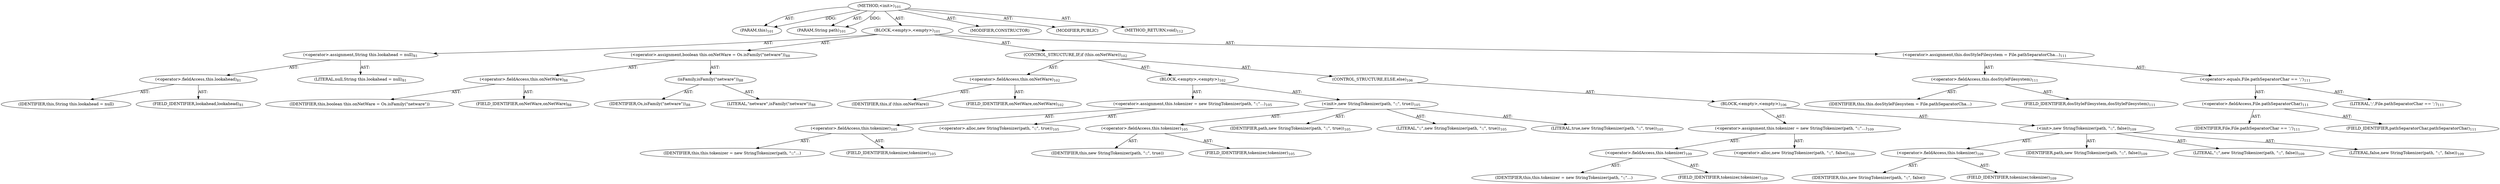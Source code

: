 digraph "&lt;init&gt;" {  
"111669149696" [label = <(METHOD,&lt;init&gt;)<SUB>101</SUB>> ]
"115964116992" [label = <(PARAM,this)<SUB>101</SUB>> ]
"115964116993" [label = <(PARAM,String path)<SUB>101</SUB>> ]
"25769803776" [label = <(BLOCK,&lt;empty&gt;,&lt;empty&gt;)<SUB>101</SUB>> ]
"30064771072" [label = <(&lt;operator&gt;.assignment,String this.lookahead = null)<SUB>81</SUB>> ]
"30064771073" [label = <(&lt;operator&gt;.fieldAccess,this.lookahead)<SUB>81</SUB>> ]
"68719476736" [label = <(IDENTIFIER,this,String this.lookahead = null)> ]
"55834574848" [label = <(FIELD_IDENTIFIER,lookahead,lookahead)<SUB>81</SUB>> ]
"90194313216" [label = <(LITERAL,null,String this.lookahead = null)<SUB>81</SUB>> ]
"30064771074" [label = <(&lt;operator&gt;.assignment,boolean this.onNetWare = Os.isFamily(&quot;netware&quot;))<SUB>88</SUB>> ]
"30064771075" [label = <(&lt;operator&gt;.fieldAccess,this.onNetWare)<SUB>88</SUB>> ]
"68719476737" [label = <(IDENTIFIER,this,boolean this.onNetWare = Os.isFamily(&quot;netware&quot;))> ]
"55834574849" [label = <(FIELD_IDENTIFIER,onNetWare,onNetWare)<SUB>88</SUB>> ]
"30064771076" [label = <(isFamily,isFamily(&quot;netware&quot;))<SUB>88</SUB>> ]
"68719476738" [label = <(IDENTIFIER,Os,isFamily(&quot;netware&quot;))<SUB>88</SUB>> ]
"90194313217" [label = <(LITERAL,&quot;netware&quot;,isFamily(&quot;netware&quot;))<SUB>88</SUB>> ]
"47244640256" [label = <(CONTROL_STRUCTURE,IF,if (this.onNetWare))<SUB>102</SUB>> ]
"30064771077" [label = <(&lt;operator&gt;.fieldAccess,this.onNetWare)<SUB>102</SUB>> ]
"68719476739" [label = <(IDENTIFIER,this,if (this.onNetWare))> ]
"55834574850" [label = <(FIELD_IDENTIFIER,onNetWare,onNetWare)<SUB>102</SUB>> ]
"25769803777" [label = <(BLOCK,&lt;empty&gt;,&lt;empty&gt;)<SUB>102</SUB>> ]
"30064771078" [label = <(&lt;operator&gt;.assignment,this.tokenizer = new StringTokenizer(path, &quot;:;&quot;...)<SUB>105</SUB>> ]
"30064771079" [label = <(&lt;operator&gt;.fieldAccess,this.tokenizer)<SUB>105</SUB>> ]
"68719476740" [label = <(IDENTIFIER,this,this.tokenizer = new StringTokenizer(path, &quot;:;&quot;...)> ]
"55834574851" [label = <(FIELD_IDENTIFIER,tokenizer,tokenizer)<SUB>105</SUB>> ]
"30064771080" [label = <(&lt;operator&gt;.alloc,new StringTokenizer(path, &quot;:;&quot;, true))<SUB>105</SUB>> ]
"30064771081" [label = <(&lt;init&gt;,new StringTokenizer(path, &quot;:;&quot;, true))<SUB>105</SUB>> ]
"30064771082" [label = <(&lt;operator&gt;.fieldAccess,this.tokenizer)<SUB>105</SUB>> ]
"68719476741" [label = <(IDENTIFIER,this,new StringTokenizer(path, &quot;:;&quot;, true))> ]
"55834574852" [label = <(FIELD_IDENTIFIER,tokenizer,tokenizer)<SUB>105</SUB>> ]
"68719476742" [label = <(IDENTIFIER,path,new StringTokenizer(path, &quot;:;&quot;, true))<SUB>105</SUB>> ]
"90194313218" [label = <(LITERAL,&quot;:;&quot;,new StringTokenizer(path, &quot;:;&quot;, true))<SUB>105</SUB>> ]
"90194313219" [label = <(LITERAL,true,new StringTokenizer(path, &quot;:;&quot;, true))<SUB>105</SUB>> ]
"47244640257" [label = <(CONTROL_STRUCTURE,ELSE,else)<SUB>106</SUB>> ]
"25769803778" [label = <(BLOCK,&lt;empty&gt;,&lt;empty&gt;)<SUB>106</SUB>> ]
"30064771083" [label = <(&lt;operator&gt;.assignment,this.tokenizer = new StringTokenizer(path, &quot;:;&quot;...)<SUB>109</SUB>> ]
"30064771084" [label = <(&lt;operator&gt;.fieldAccess,this.tokenizer)<SUB>109</SUB>> ]
"68719476743" [label = <(IDENTIFIER,this,this.tokenizer = new StringTokenizer(path, &quot;:;&quot;...)> ]
"55834574853" [label = <(FIELD_IDENTIFIER,tokenizer,tokenizer)<SUB>109</SUB>> ]
"30064771085" [label = <(&lt;operator&gt;.alloc,new StringTokenizer(path, &quot;:;&quot;, false))<SUB>109</SUB>> ]
"30064771086" [label = <(&lt;init&gt;,new StringTokenizer(path, &quot;:;&quot;, false))<SUB>109</SUB>> ]
"30064771087" [label = <(&lt;operator&gt;.fieldAccess,this.tokenizer)<SUB>109</SUB>> ]
"68719476744" [label = <(IDENTIFIER,this,new StringTokenizer(path, &quot;:;&quot;, false))> ]
"55834574854" [label = <(FIELD_IDENTIFIER,tokenizer,tokenizer)<SUB>109</SUB>> ]
"68719476745" [label = <(IDENTIFIER,path,new StringTokenizer(path, &quot;:;&quot;, false))<SUB>109</SUB>> ]
"90194313220" [label = <(LITERAL,&quot;:;&quot;,new StringTokenizer(path, &quot;:;&quot;, false))<SUB>109</SUB>> ]
"90194313221" [label = <(LITERAL,false,new StringTokenizer(path, &quot;:;&quot;, false))<SUB>109</SUB>> ]
"30064771088" [label = <(&lt;operator&gt;.assignment,this.dosStyleFilesystem = File.pathSeparatorCha...)<SUB>111</SUB>> ]
"30064771089" [label = <(&lt;operator&gt;.fieldAccess,this.dosStyleFilesystem)<SUB>111</SUB>> ]
"68719476746" [label = <(IDENTIFIER,this,this.dosStyleFilesystem = File.pathSeparatorCha...)> ]
"55834574855" [label = <(FIELD_IDENTIFIER,dosStyleFilesystem,dosStyleFilesystem)<SUB>111</SUB>> ]
"30064771090" [label = <(&lt;operator&gt;.equals,File.pathSeparatorChar == ';')<SUB>111</SUB>> ]
"30064771091" [label = <(&lt;operator&gt;.fieldAccess,File.pathSeparatorChar)<SUB>111</SUB>> ]
"68719476747" [label = <(IDENTIFIER,File,File.pathSeparatorChar == ';')<SUB>111</SUB>> ]
"55834574856" [label = <(FIELD_IDENTIFIER,pathSeparatorChar,pathSeparatorChar)<SUB>111</SUB>> ]
"90194313222" [label = <(LITERAL,';',File.pathSeparatorChar == ';')<SUB>111</SUB>> ]
"133143986180" [label = <(MODIFIER,CONSTRUCTOR)> ]
"133143986181" [label = <(MODIFIER,PUBLIC)> ]
"128849018880" [label = <(METHOD_RETURN,void)<SUB>112</SUB>> ]
  "111669149696" -> "115964116992"  [ label = "AST: "] 
  "111669149696" -> "115964116993"  [ label = "AST: "] 
  "111669149696" -> "25769803776"  [ label = "AST: "] 
  "111669149696" -> "133143986180"  [ label = "AST: "] 
  "111669149696" -> "133143986181"  [ label = "AST: "] 
  "111669149696" -> "128849018880"  [ label = "AST: "] 
  "25769803776" -> "30064771072"  [ label = "AST: "] 
  "25769803776" -> "30064771074"  [ label = "AST: "] 
  "25769803776" -> "47244640256"  [ label = "AST: "] 
  "25769803776" -> "30064771088"  [ label = "AST: "] 
  "30064771072" -> "30064771073"  [ label = "AST: "] 
  "30064771072" -> "90194313216"  [ label = "AST: "] 
  "30064771073" -> "68719476736"  [ label = "AST: "] 
  "30064771073" -> "55834574848"  [ label = "AST: "] 
  "30064771074" -> "30064771075"  [ label = "AST: "] 
  "30064771074" -> "30064771076"  [ label = "AST: "] 
  "30064771075" -> "68719476737"  [ label = "AST: "] 
  "30064771075" -> "55834574849"  [ label = "AST: "] 
  "30064771076" -> "68719476738"  [ label = "AST: "] 
  "30064771076" -> "90194313217"  [ label = "AST: "] 
  "47244640256" -> "30064771077"  [ label = "AST: "] 
  "47244640256" -> "25769803777"  [ label = "AST: "] 
  "47244640256" -> "47244640257"  [ label = "AST: "] 
  "30064771077" -> "68719476739"  [ label = "AST: "] 
  "30064771077" -> "55834574850"  [ label = "AST: "] 
  "25769803777" -> "30064771078"  [ label = "AST: "] 
  "25769803777" -> "30064771081"  [ label = "AST: "] 
  "30064771078" -> "30064771079"  [ label = "AST: "] 
  "30064771078" -> "30064771080"  [ label = "AST: "] 
  "30064771079" -> "68719476740"  [ label = "AST: "] 
  "30064771079" -> "55834574851"  [ label = "AST: "] 
  "30064771081" -> "30064771082"  [ label = "AST: "] 
  "30064771081" -> "68719476742"  [ label = "AST: "] 
  "30064771081" -> "90194313218"  [ label = "AST: "] 
  "30064771081" -> "90194313219"  [ label = "AST: "] 
  "30064771082" -> "68719476741"  [ label = "AST: "] 
  "30064771082" -> "55834574852"  [ label = "AST: "] 
  "47244640257" -> "25769803778"  [ label = "AST: "] 
  "25769803778" -> "30064771083"  [ label = "AST: "] 
  "25769803778" -> "30064771086"  [ label = "AST: "] 
  "30064771083" -> "30064771084"  [ label = "AST: "] 
  "30064771083" -> "30064771085"  [ label = "AST: "] 
  "30064771084" -> "68719476743"  [ label = "AST: "] 
  "30064771084" -> "55834574853"  [ label = "AST: "] 
  "30064771086" -> "30064771087"  [ label = "AST: "] 
  "30064771086" -> "68719476745"  [ label = "AST: "] 
  "30064771086" -> "90194313220"  [ label = "AST: "] 
  "30064771086" -> "90194313221"  [ label = "AST: "] 
  "30064771087" -> "68719476744"  [ label = "AST: "] 
  "30064771087" -> "55834574854"  [ label = "AST: "] 
  "30064771088" -> "30064771089"  [ label = "AST: "] 
  "30064771088" -> "30064771090"  [ label = "AST: "] 
  "30064771089" -> "68719476746"  [ label = "AST: "] 
  "30064771089" -> "55834574855"  [ label = "AST: "] 
  "30064771090" -> "30064771091"  [ label = "AST: "] 
  "30064771090" -> "90194313222"  [ label = "AST: "] 
  "30064771091" -> "68719476747"  [ label = "AST: "] 
  "30064771091" -> "55834574856"  [ label = "AST: "] 
  "111669149696" -> "115964116992"  [ label = "DDG: "] 
  "111669149696" -> "115964116993"  [ label = "DDG: "] 
}
